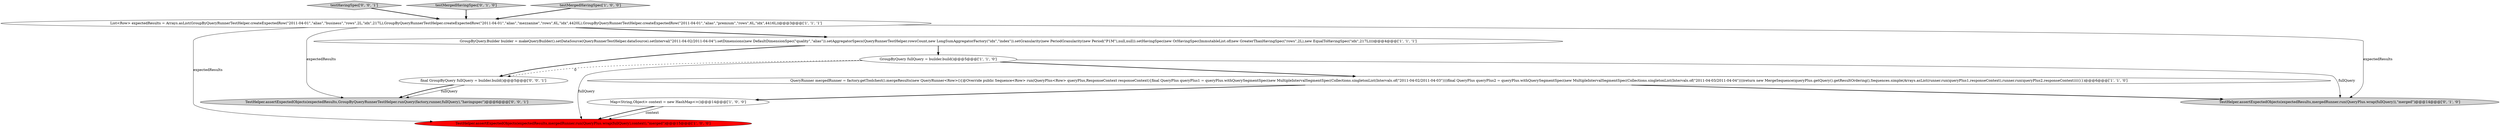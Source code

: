 digraph {
0 [style = filled, label = "TestHelper.assertExpectedObjects(expectedResults,mergedRunner.run(QueryPlus.wrap(fullQuery),context),\"merged\")@@@15@@@['1', '0', '0']", fillcolor = red, shape = ellipse image = "AAA1AAABBB1BBB"];
5 [style = filled, label = "QueryRunner mergedRunner = factory.getToolchest().mergeResults(new QueryRunner<Row>(){@Override public Sequence<Row> run(QueryPlus<Row> queryPlus,ResponseContext responseContext){final QueryPlus queryPlus1 = queryPlus.withQuerySegmentSpec(new MultipleIntervalSegmentSpec(Collections.singletonList(Intervals.of(\"2011-04-02/2011-04-03\"))))final QueryPlus queryPlus2 = queryPlus.withQuerySegmentSpec(new MultipleIntervalSegmentSpec(Collections.singletonList(Intervals.of(\"2011-04-03/2011-04-04\"))))return new MergeSequence(queryPlus.getQuery().getResultOrdering(),Sequences.simple(Arrays.asList(runner.run(queryPlus1,responseContext),runner.run(queryPlus2,responseContext))))}})@@@6@@@['1', '1', '0']", fillcolor = white, shape = ellipse image = "AAA0AAABBB1BBB"];
4 [style = filled, label = "GroupByQuery.Builder builder = makeQueryBuilder().setDataSource(QueryRunnerTestHelper.dataSource).setInterval(\"2011-04-02/2011-04-04\").setDimensions(new DefaultDimensionSpec(\"quality\",\"alias\")).setAggregatorSpecs(QueryRunnerTestHelper.rowsCount,new LongSumAggregatorFactory(\"idx\",\"index\")).setGranularity(new PeriodGranularity(new Period(\"P1M\"),null,null)).setHavingSpec(new OrHavingSpec(ImmutableList.of(new GreaterThanHavingSpec(\"rows\",2L),new EqualToHavingSpec(\"idx\",217L))))@@@4@@@['1', '1', '1']", fillcolor = white, shape = ellipse image = "AAA0AAABBB1BBB"];
11 [style = filled, label = "testHavingSpec['0', '0', '1']", fillcolor = lightgray, shape = diamond image = "AAA0AAABBB3BBB"];
7 [style = filled, label = "TestHelper.assertExpectedObjects(expectedResults,mergedRunner.run(QueryPlus.wrap(fullQuery)),\"merged\")@@@14@@@['0', '1', '0']", fillcolor = lightgray, shape = ellipse image = "AAA0AAABBB2BBB"];
10 [style = filled, label = "TestHelper.assertExpectedObjects(expectedResults,GroupByQueryRunnerTestHelper.runQuery(factory,runner,fullQuery),\"havingspec\")@@@6@@@['0', '0', '1']", fillcolor = lightgray, shape = ellipse image = "AAA0AAABBB3BBB"];
2 [style = filled, label = "List<Row> expectedResults = Arrays.asList(GroupByQueryRunnerTestHelper.createExpectedRow(\"2011-04-01\",\"alias\",\"business\",\"rows\",2L,\"idx\",217L),GroupByQueryRunnerTestHelper.createExpectedRow(\"2011-04-01\",\"alias\",\"mezzanine\",\"rows\",6L,\"idx\",4420L),GroupByQueryRunnerTestHelper.createExpectedRow(\"2011-04-01\",\"alias\",\"premium\",\"rows\",6L,\"idx\",4416L))@@@3@@@['1', '1', '1']", fillcolor = white, shape = ellipse image = "AAA0AAABBB1BBB"];
1 [style = filled, label = "GroupByQuery fullQuery = builder.build()@@@5@@@['1', '1', '0']", fillcolor = white, shape = ellipse image = "AAA0AAABBB1BBB"];
3 [style = filled, label = "Map<String,Object> context = new HashMap<>()@@@14@@@['1', '0', '0']", fillcolor = white, shape = ellipse image = "AAA0AAABBB1BBB"];
8 [style = filled, label = "testMergedHavingSpec['0', '1', '0']", fillcolor = lightgray, shape = diamond image = "AAA0AAABBB2BBB"];
6 [style = filled, label = "testMergedHavingSpec['1', '0', '0']", fillcolor = lightgray, shape = diamond image = "AAA0AAABBB1BBB"];
9 [style = filled, label = "final GroupByQuery fullQuery = builder.build()@@@5@@@['0', '0', '1']", fillcolor = white, shape = ellipse image = "AAA0AAABBB3BBB"];
1->5 [style = bold, label=""];
5->3 [style = bold, label=""];
4->9 [style = bold, label=""];
5->7 [style = bold, label=""];
2->0 [style = solid, label="expectedResults"];
3->0 [style = solid, label="context"];
2->7 [style = solid, label="expectedResults"];
4->1 [style = bold, label=""];
9->10 [style = solid, label="fullQuery"];
1->9 [style = dashed, label="0"];
1->0 [style = solid, label="fullQuery"];
9->10 [style = bold, label=""];
2->10 [style = solid, label="expectedResults"];
8->2 [style = bold, label=""];
1->7 [style = solid, label="fullQuery"];
2->4 [style = bold, label=""];
11->2 [style = bold, label=""];
3->0 [style = bold, label=""];
6->2 [style = bold, label=""];
}
